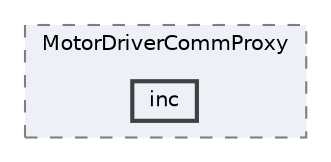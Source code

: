 digraph "EGEMOBİL/EEM_TASK/MotorDriveFeature/MotorDriverCommProxy/inc"
{
 // LATEX_PDF_SIZE
  bgcolor="transparent";
  edge [fontname=Helvetica,fontsize=10,labelfontname=Helvetica,labelfontsize=10];
  node [fontname=Helvetica,fontsize=10,shape=box,height=0.2,width=0.4];
  compound=true
  subgraph clusterdir_e6a16a89fd2ed27928d2d7f8f643e223 {
    graph [ bgcolor="#edf0f7", pencolor="grey50", label="MotorDriverCommProxy", fontname=Helvetica,fontsize=10 style="filled,dashed", URL="dir_e6a16a89fd2ed27928d2d7f8f643e223.html",tooltip=""]
  dir_f87b3c290878c84ee603af348e742fd1 [label="inc", fillcolor="#edf0f7", color="grey25", style="filled,bold", URL="dir_f87b3c290878c84ee603af348e742fd1.html",tooltip=""];
  }
}
